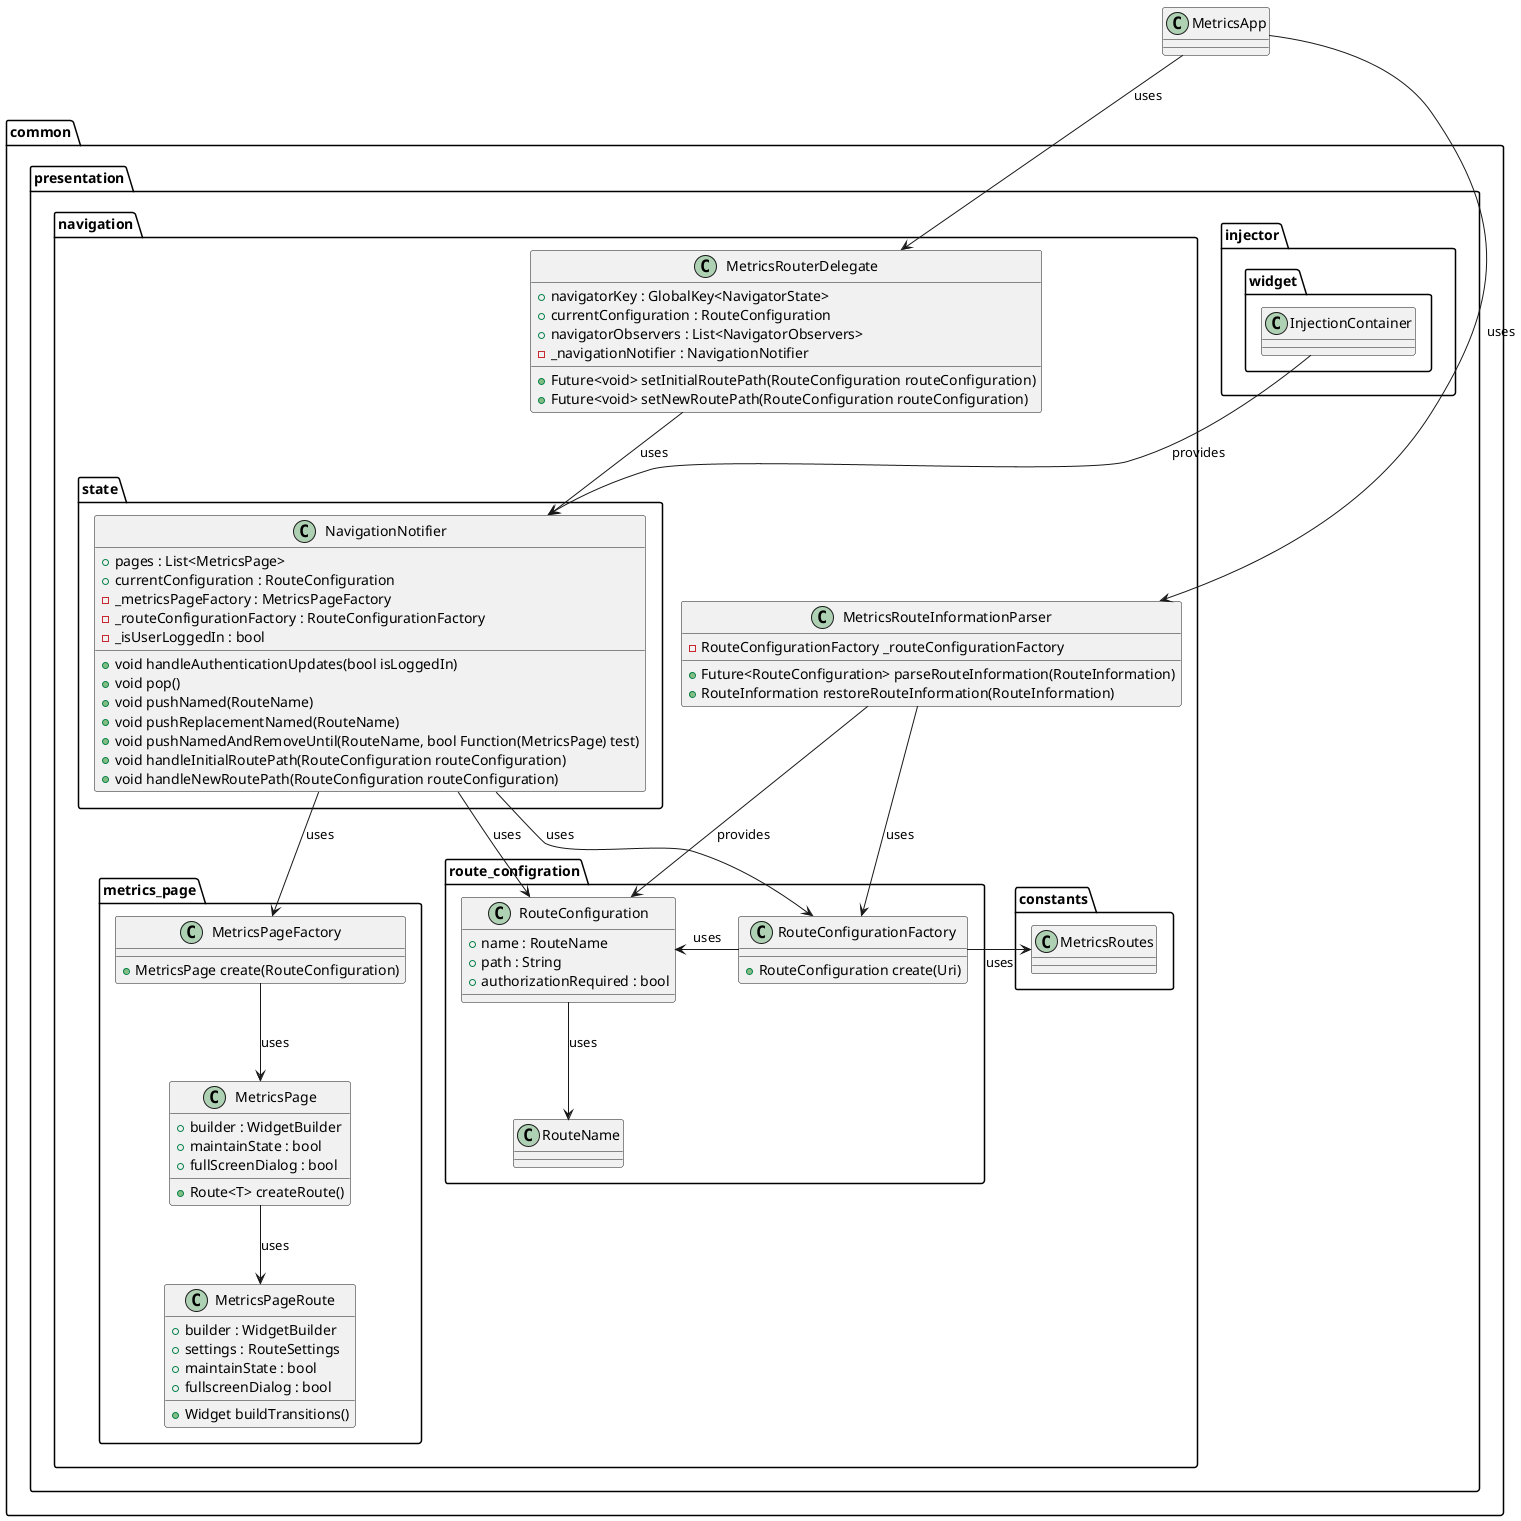 @startuml navigation_class_diagram

class MetricsApp {}

package common.presentation {

    package injector.widget {
        class InjectionContainer {}
    }

    package navigation {

        package route_configration {
            class RouteName {
            }

            class RouteConfiguration {
                + name : RouteName
                + path : String
                + authorizationRequired : bool
            }

            class RouteConfigurationFactory {
                + RouteConfiguration create(Uri)
            }
        }
        class MetricsRouteInformationParser {
            - RouteConfigurationFactory _routeConfigurationFactory
            + Future<RouteConfiguration> parseRouteInformation(RouteInformation)
            + RouteInformation restoreRouteInformation(RouteInformation)
        }
        class MetricsRouterDelegate {
            + navigatorKey : GlobalKey<NavigatorState>
            + currentConfiguration : RouteConfiguration
            + navigatorObservers : List<NavigatorObservers>
            - _navigationNotifier : NavigationNotifier
            + Future<void> setInitialRoutePath(RouteConfiguration routeConfiguration)
            + Future<void> setNewRoutePath(RouteConfiguration routeConfiguration)
        }

        package constants {
            class MetricsRoutes {}
        }

        package state {
            class NavigationNotifier {
                + pages : List<MetricsPage>
                + currentConfiguration : RouteConfiguration
                - _metricsPageFactory : MetricsPageFactory
                - _routeConfigurationFactory : RouteConfigurationFactory
                - _isUserLoggedIn : bool
                + void handleAuthenticationUpdates(bool isLoggedIn)
                + void pop()
                + void pushNamed(RouteName)
                + void pushReplacementNamed(RouteName)
                + void pushNamedAndRemoveUntil(RouteName, bool Function(MetricsPage) test)
                + void handleInitialRoutePath(RouteConfiguration routeConfiguration)
                + void handleNewRoutePath(RouteConfiguration routeConfiguration)
            }
        }


        package metrics_page {
            class MetricsPageFactory {
                + MetricsPage create(RouteConfiguration)
            }

            class MetricsPage {
                + builder : WidgetBuilder
                + maintainState : bool
                + fullScreenDialog : bool
                + Route<T> createRoute()
            }

            class MetricsPageRoute {
                + builder : WidgetBuilder
                + settings : RouteSettings
                + maintainState : bool
                + fullscreenDialog : bool
                + Widget buildTransitions()
            }
        }

    }
}

InjectionContainer --> NavigationNotifier : provides

MetricsApp --> MetricsRouteInformationParser :uses
MetricsApp --> MetricsRouterDelegate : uses

MetricsRouteInformationParser --> RouteConfiguration : provides
MetricsRouteInformationParser --> RouteConfigurationFactory : uses

RouteConfiguration --> RouteName : uses

RouteConfigurationFactory -> RouteConfiguration : uses
RouteConfigurationFactory -> MetricsRoutes : uses

MetricsRouterDelegate --> NavigationNotifier : uses

NavigationNotifier --> RouteConfigurationFactory : uses
NavigationNotifier --> RouteConfiguration : uses
NavigationNotifier --> MetricsPageFactory : uses

MetricsPageFactory --> MetricsPage : uses

MetricsPage --> MetricsPageRoute : uses

@enduml
